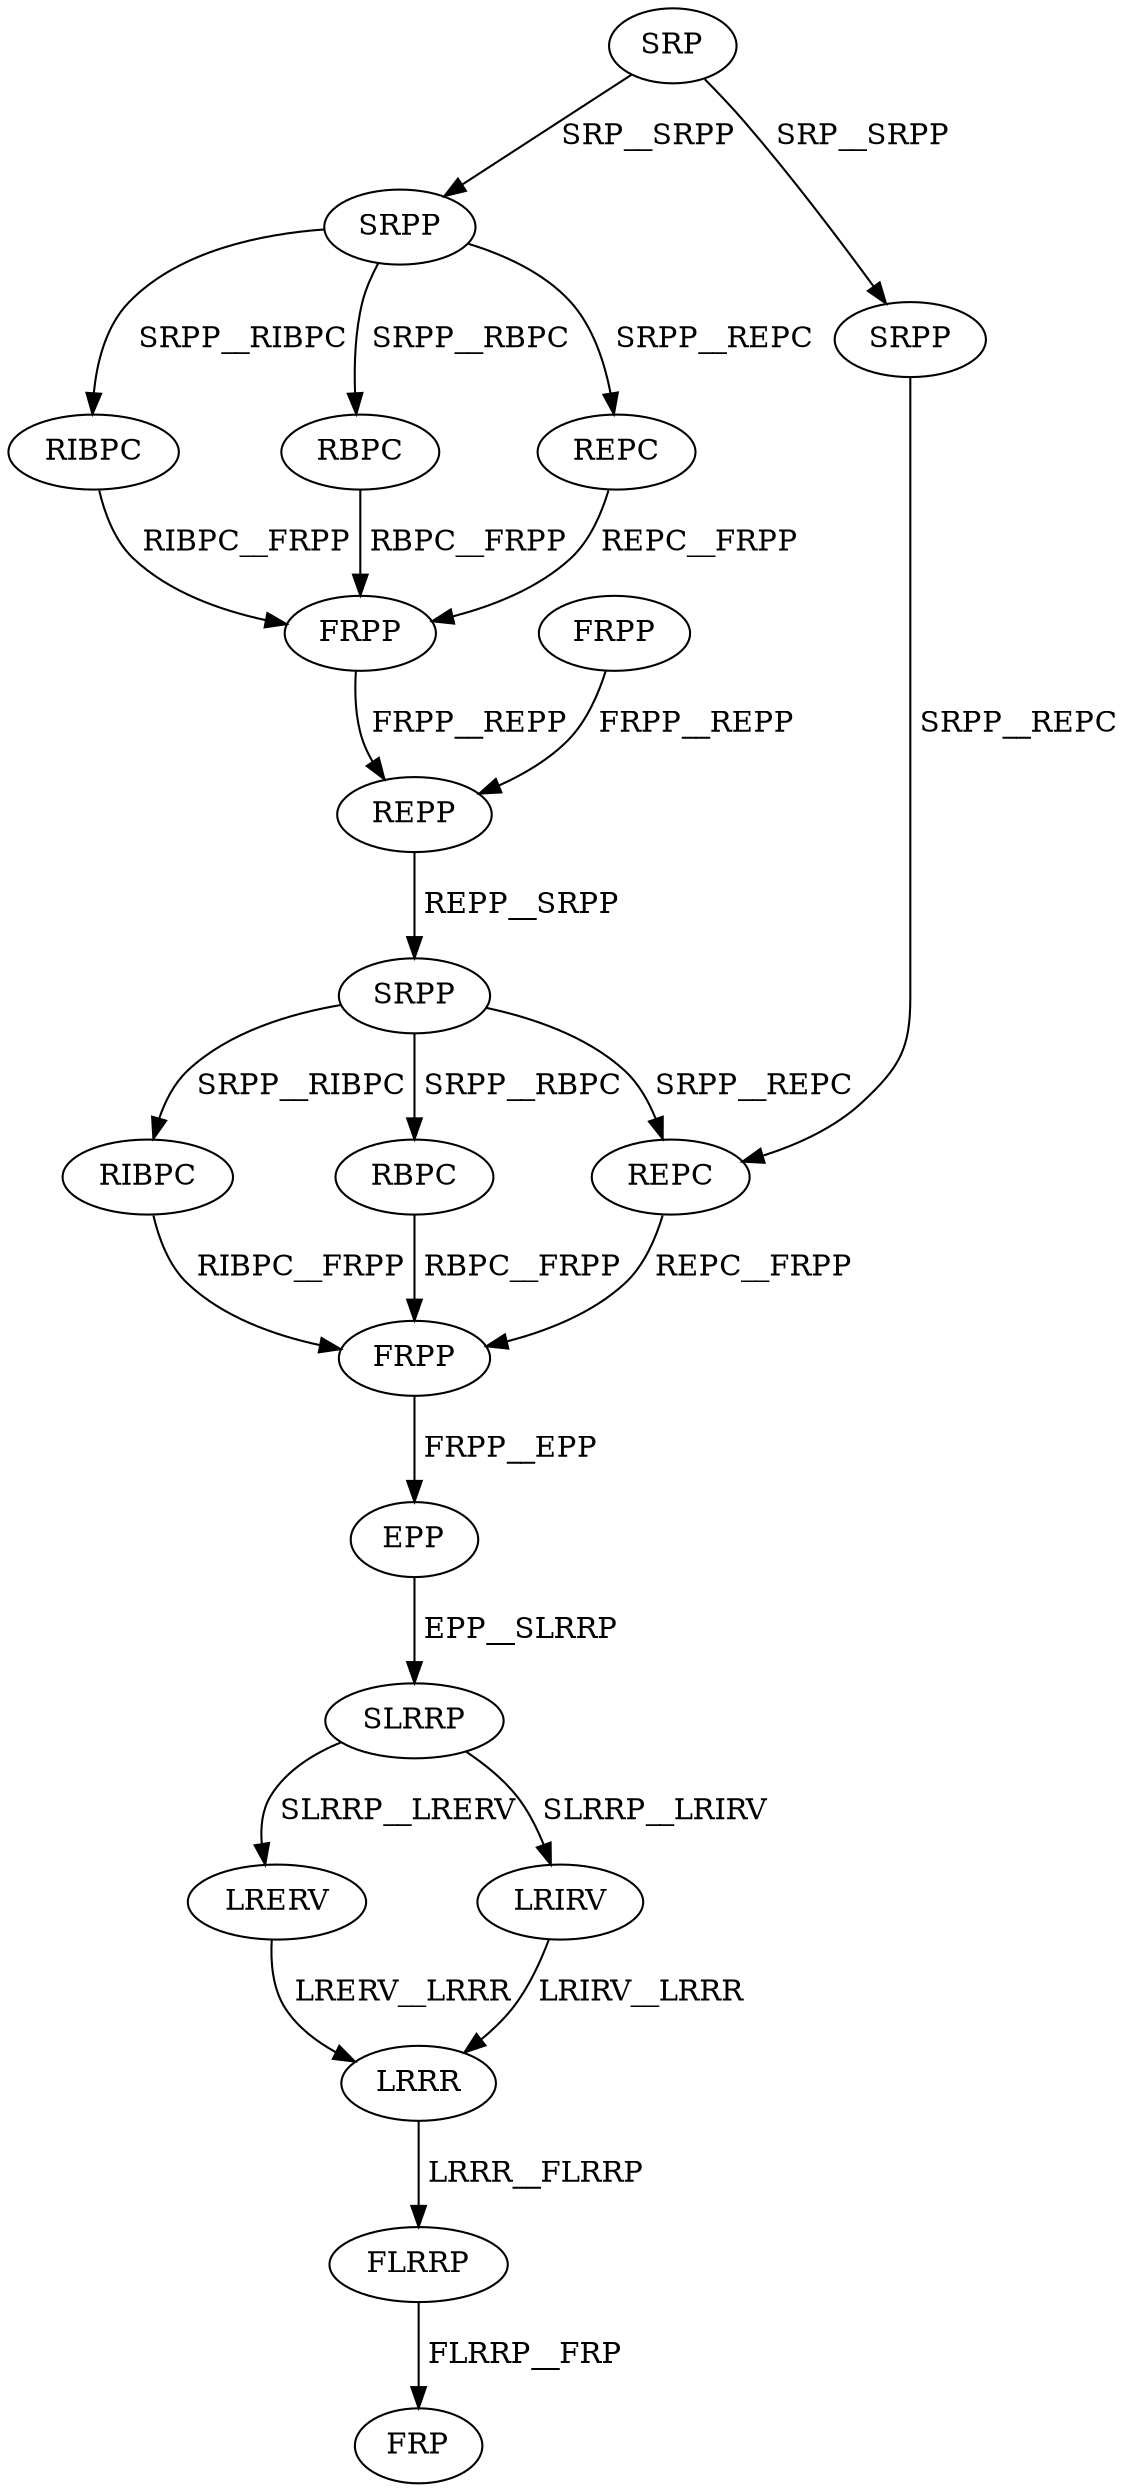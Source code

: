 digraph G { 
1 [label="SRP",color=black,fontcolor=black];
2 [label="SRPP",color=black,fontcolor=black];
3 [label="FRPP",color=black,fontcolor=black];
4 [label="RBPC",color=black,fontcolor=black];
5 [label="REPC",color=black,fontcolor=black];
6 [label="RIBPC",color=black,fontcolor=black];
7 [label="FRPP",color=black,fontcolor=black];
8 [label="SRPP",color=black,fontcolor=black];
9 [label="REPP",color=black,fontcolor=black];
10 [label="SRPP",color=black,fontcolor=black];
11 [label="REPC",color=black,fontcolor=black];
12 [label="RIBPC",color=black,fontcolor=black];
13 [label="RBPC",color=black,fontcolor=black];
14 [label="FRPP",color=black,fontcolor=black];
15 [label="EPP",color=black,fontcolor=black];
16 [label="SLRRP",color=black,fontcolor=black];
17 [label="LRERV",color=black,fontcolor=black];
18 [label="LRIRV",color=black,fontcolor=black];
19 [label="LRRR",color=black,fontcolor=black];
20 [label="FLRRP",color=black,fontcolor=black];
21 [label="FRP",color=black,fontcolor=black];
1->2[label=" SRP__SRPP",color=black,fontcolor=black];
1->8[label=" SRP__SRPP",color=black,fontcolor=black];
2->4[label=" SRPP__RBPC",color=black,fontcolor=black];
2->5[label=" SRPP__REPC",color=black,fontcolor=black];
2->6[label=" SRPP__RIBPC",color=black,fontcolor=black];
3->9[label=" FRPP__REPP",color=black,fontcolor=black];
4->7[label=" RBPC__FRPP",color=black,fontcolor=black];
5->7[label=" REPC__FRPP",color=black,fontcolor=black];
6->7[label=" RIBPC__FRPP",color=black,fontcolor=black];
7->9[label=" FRPP__REPP",color=black,fontcolor=black];
8->11[label=" SRPP__REPC",color=black,fontcolor=black];
9->10[label=" REPP__SRPP",color=black,fontcolor=black];
10->11[label=" SRPP__REPC",color=black,fontcolor=black];
10->12[label=" SRPP__RIBPC",color=black,fontcolor=black];
10->13[label=" SRPP__RBPC",color=black,fontcolor=black];
11->14[label=" REPC__FRPP",color=black,fontcolor=black];
12->14[label=" RIBPC__FRPP",color=black,fontcolor=black];
13->14[label=" RBPC__FRPP",color=black,fontcolor=black];
14->15[label=" FRPP__EPP",color=black,fontcolor=black];
15->16[label=" EPP__SLRRP",color=black,fontcolor=black];
16->17[label=" SLRRP__LRERV",color=black,fontcolor=black];
16->18[label=" SLRRP__LRIRV",color=black,fontcolor=black];
17->19[label=" LRERV__LRRR",color=black,fontcolor=black];
18->19[label=" LRIRV__LRRR",color=black,fontcolor=black];
19->20[label=" LRRR__FLRRP",color=black,fontcolor=black];
20->21[label=" FLRRP__FRP",color=black,fontcolor=black];
}
